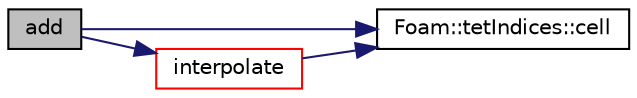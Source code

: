 digraph "add"
{
  bgcolor="transparent";
  edge [fontname="Helvetica",fontsize="10",labelfontname="Helvetica",labelfontsize="10"];
  node [fontname="Helvetica",fontsize="10",shape=record];
  rankdir="LR";
  Node1 [label="add",height=0.2,width=0.4,color="black", fillcolor="grey75", style="filled", fontcolor="black"];
  Node1 -> Node2 [color="midnightblue",fontsize="10",style="solid",fontname="Helvetica"];
  Node2 [label="Foam::tetIndices::cell",height=0.2,width=0.4,color="black",URL="$a02645.html#abd964e612948e0da2bdb37221829aa37",tooltip="Return the cell. "];
  Node1 -> Node3 [color="midnightblue",fontsize="10",style="solid",fontname="Helvetica"];
  Node3 [label="interpolate",height=0.2,width=0.4,color="red",URL="$a00098.html#ac107254a19d8d108ef606097ede77638",tooltip="Interpolate. "];
  Node3 -> Node2 [color="midnightblue",fontsize="10",style="solid",fontname="Helvetica"];
}
